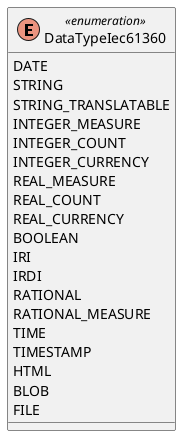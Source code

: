 @startuml
enum DataTypeIec61360 <<enumeration>> {
  DATE
  STRING
  STRING_TRANSLATABLE
  INTEGER_MEASURE
  INTEGER_COUNT
  INTEGER_CURRENCY
  REAL_MEASURE
  REAL_COUNT
  REAL_CURRENCY
  BOOLEAN
  IRI
  IRDI
  RATIONAL
  RATIONAL_MEASURE
  TIME
  TIMESTAMP
  HTML
  BLOB
  FILE
}
@enduml